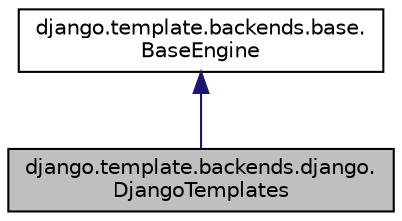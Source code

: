 digraph "django.template.backends.django.DjangoTemplates"
{
 // LATEX_PDF_SIZE
  edge [fontname="Helvetica",fontsize="10",labelfontname="Helvetica",labelfontsize="10"];
  node [fontname="Helvetica",fontsize="10",shape=record];
  Node1 [label="django.template.backends.django.\lDjangoTemplates",height=0.2,width=0.4,color="black", fillcolor="grey75", style="filled", fontcolor="black",tooltip=" "];
  Node2 -> Node1 [dir="back",color="midnightblue",fontsize="10",style="solid",fontname="Helvetica"];
  Node2 [label="django.template.backends.base.\lBaseEngine",height=0.2,width=0.4,color="black", fillcolor="white", style="filled",URL="$classdjango_1_1template_1_1backends_1_1base_1_1_base_engine.html",tooltip=" "];
}
